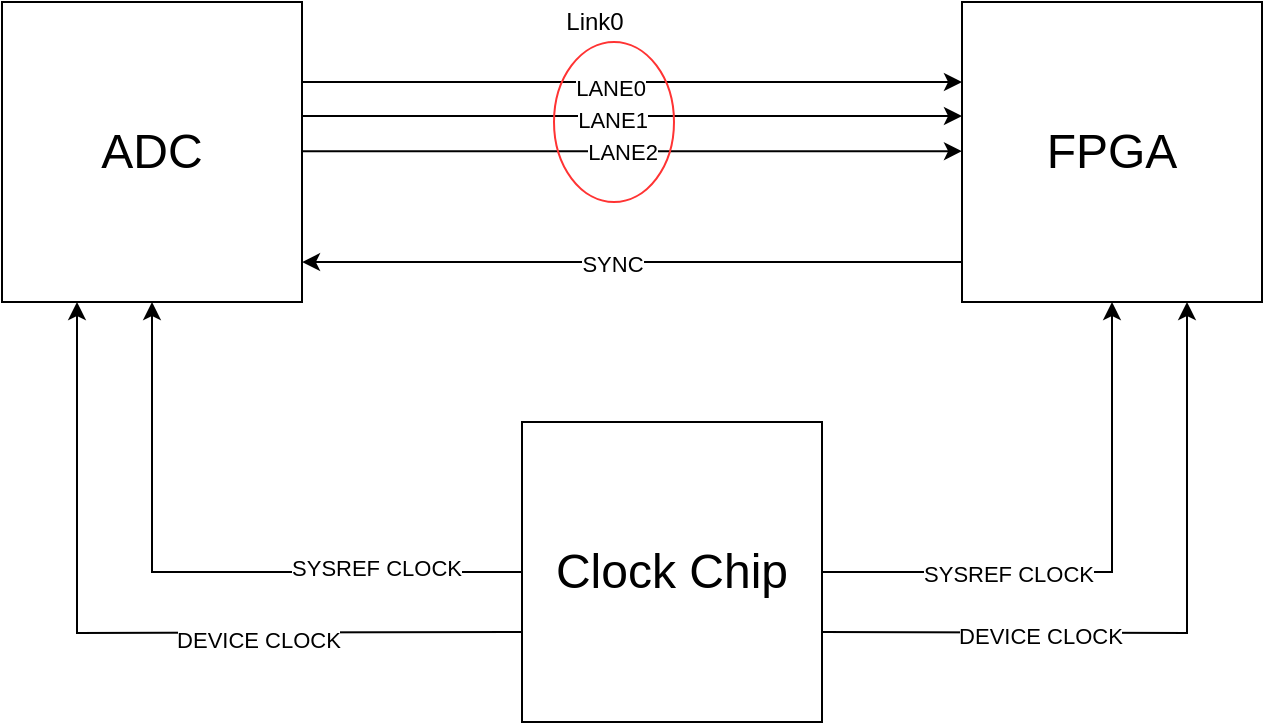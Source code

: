 <mxfile version="13.6.5">
    <diagram id="lRks9pRNfVB5nJKFXz4d" name="Page-1">
        <mxGraphModel dx="706" dy="770" grid="1" gridSize="10" guides="1" tooltips="1" connect="1" arrows="1" fold="1" page="1" pageScale="1" pageWidth="1100" pageHeight="850" math="0" shadow="0">
            <root>
                <mxCell id="0"/>
                <mxCell id="1" parent="0"/>
                <mxCell id="14" style="edgeStyle=orthogonalEdgeStyle;rounded=0;orthogonalLoop=1;jettySize=auto;html=1;" edge="1" parent="1" source="2" target="4">
                    <mxGeometry relative="1" as="geometry">
                        <Array as="points">
                            <mxPoint x="460" y="180"/>
                            <mxPoint x="460" y="180"/>
                        </Array>
                    </mxGeometry>
                </mxCell>
                <mxCell id="19" value="LANE0" style="edgeLabel;html=1;align=center;verticalAlign=middle;resizable=0;points=[];" vertex="1" connectable="0" parent="14">
                    <mxGeometry x="0.273" y="-56" relative="1" as="geometry">
                        <mxPoint x="-56" y="-53" as="offset"/>
                    </mxGeometry>
                </mxCell>
                <mxCell id="2" value="&lt;font style=&quot;font-size: 24px&quot;&gt;ADC&lt;/font&gt;" style="whiteSpace=wrap;html=1;aspect=fixed;" vertex="1" parent="1">
                    <mxGeometry x="100" y="140" width="150" height="150" as="geometry"/>
                </mxCell>
                <mxCell id="5" style="edgeStyle=orthogonalEdgeStyle;rounded=0;orthogonalLoop=1;jettySize=auto;html=1;entryX=0.5;entryY=1;entryDx=0;entryDy=0;" edge="1" parent="1" source="3" target="2">
                    <mxGeometry relative="1" as="geometry"/>
                </mxCell>
                <mxCell id="9" value="SYSREF CLOCK" style="edgeLabel;html=1;align=center;verticalAlign=middle;resizable=0;points=[];" vertex="1" connectable="0" parent="5">
                    <mxGeometry x="-0.544" y="-2" relative="1" as="geometry">
                        <mxPoint as="offset"/>
                    </mxGeometry>
                </mxCell>
                <mxCell id="6" style="edgeStyle=orthogonalEdgeStyle;rounded=0;orthogonalLoop=1;jettySize=auto;html=1;entryX=0.5;entryY=1;entryDx=0;entryDy=0;" edge="1" parent="1" source="3" target="4">
                    <mxGeometry relative="1" as="geometry"/>
                </mxCell>
                <mxCell id="11" value="SYSREF CLOCK" style="edgeLabel;html=1;align=center;verticalAlign=middle;resizable=0;points=[];" vertex="1" connectable="0" parent="6">
                    <mxGeometry x="-0.336" y="-1" relative="1" as="geometry">
                        <mxPoint as="offset"/>
                    </mxGeometry>
                </mxCell>
                <mxCell id="3" value="&lt;font style=&quot;font-size: 24px&quot;&gt;Clock Chip&lt;/font&gt;" style="whiteSpace=wrap;html=1;aspect=fixed;" vertex="1" parent="1">
                    <mxGeometry x="360" y="350" width="150" height="150" as="geometry"/>
                </mxCell>
                <mxCell id="4" value="&lt;font style=&quot;font-size: 24px&quot;&gt;FPGA&lt;/font&gt;" style="whiteSpace=wrap;html=1;aspect=fixed;" vertex="1" parent="1">
                    <mxGeometry x="580" y="140" width="150" height="150" as="geometry"/>
                </mxCell>
                <mxCell id="7" style="edgeStyle=orthogonalEdgeStyle;rounded=0;orthogonalLoop=1;jettySize=auto;html=1;entryX=0.75;entryY=1;entryDx=0;entryDy=0;" edge="1" parent="1" target="4">
                    <mxGeometry relative="1" as="geometry">
                        <mxPoint x="510" y="455" as="sourcePoint"/>
                        <mxPoint x="655" y="320" as="targetPoint"/>
                    </mxGeometry>
                </mxCell>
                <mxCell id="12" value="DEVICE CLOCK" style="edgeLabel;html=1;align=center;verticalAlign=middle;resizable=0;points=[];" vertex="1" connectable="0" parent="7">
                    <mxGeometry x="-0.373" y="-1" relative="1" as="geometry">
                        <mxPoint as="offset"/>
                    </mxGeometry>
                </mxCell>
                <mxCell id="8" style="edgeStyle=orthogonalEdgeStyle;rounded=0;orthogonalLoop=1;jettySize=auto;html=1;entryX=0.25;entryY=1;entryDx=0;entryDy=0;" edge="1" parent="1" target="2">
                    <mxGeometry relative="1" as="geometry">
                        <mxPoint x="360" y="455" as="sourcePoint"/>
                        <mxPoint x="175" y="320" as="targetPoint"/>
                    </mxGeometry>
                </mxCell>
                <mxCell id="13" value="DEVICE CLOCK" style="edgeLabel;html=1;align=center;verticalAlign=middle;resizable=0;points=[];" vertex="1" connectable="0" parent="8">
                    <mxGeometry x="-0.319" y="3" relative="1" as="geometry">
                        <mxPoint as="offset"/>
                    </mxGeometry>
                </mxCell>
                <mxCell id="15" style="edgeStyle=orthogonalEdgeStyle;rounded=0;orthogonalLoop=1;jettySize=auto;html=1;" edge="1" parent="1">
                    <mxGeometry relative="1" as="geometry">
                        <mxPoint x="250.0" y="214.58" as="sourcePoint"/>
                        <mxPoint x="580" y="214.58" as="targetPoint"/>
                        <Array as="points">
                            <mxPoint x="460" y="214.58"/>
                            <mxPoint x="460" y="214.58"/>
                        </Array>
                    </mxGeometry>
                </mxCell>
                <mxCell id="22" value="LANE2" style="edgeLabel;html=1;align=center;verticalAlign=middle;resizable=0;points=[];" vertex="1" connectable="0" parent="15">
                    <mxGeometry x="0.273" y="59" relative="1" as="geometry">
                        <mxPoint x="-50" y="59.42" as="offset"/>
                    </mxGeometry>
                </mxCell>
                <mxCell id="16" style="edgeStyle=orthogonalEdgeStyle;rounded=0;orthogonalLoop=1;jettySize=auto;html=1;" edge="1" parent="1">
                    <mxGeometry relative="1" as="geometry">
                        <mxPoint x="250.0" y="197" as="sourcePoint"/>
                        <mxPoint x="580" y="197" as="targetPoint"/>
                        <Array as="points">
                            <mxPoint x="460" y="197"/>
                            <mxPoint x="460" y="197"/>
                        </Array>
                    </mxGeometry>
                </mxCell>
                <mxCell id="20" value="LANE1" style="edgeLabel;html=1;align=center;verticalAlign=middle;resizable=0;points=[];" vertex="1" connectable="0" parent="16">
                    <mxGeometry x="0.273" y="-55" relative="1" as="geometry">
                        <mxPoint x="-55" y="-53" as="offset"/>
                    </mxGeometry>
                </mxCell>
                <mxCell id="17" style="edgeStyle=orthogonalEdgeStyle;rounded=0;orthogonalLoop=1;jettySize=auto;html=1;entryX=1;entryY=0.867;entryDx=0;entryDy=0;entryPerimeter=0;" edge="1" parent="1" source="4" target="2">
                    <mxGeometry relative="1" as="geometry">
                        <mxPoint x="260.0" y="224.58" as="sourcePoint"/>
                        <mxPoint x="590" y="224.58" as="targetPoint"/>
                        <Array as="points">
                            <mxPoint x="410" y="270"/>
                            <mxPoint x="410" y="270"/>
                        </Array>
                    </mxGeometry>
                </mxCell>
                <mxCell id="18" value="SYNC" style="edgeLabel;html=1;align=center;verticalAlign=middle;resizable=0;points=[];" vertex="1" connectable="0" parent="17">
                    <mxGeometry x="0.06" y="1" relative="1" as="geometry">
                        <mxPoint as="offset"/>
                    </mxGeometry>
                </mxCell>
                <mxCell id="24" value="" style="ellipse;whiteSpace=wrap;html=1;fillColor=none;strokeColor=#FF3333;" vertex="1" parent="1">
                    <mxGeometry x="376" y="160" width="60" height="80" as="geometry"/>
                </mxCell>
                <mxCell id="27" value="Link0" style="text;html=1;align=center;verticalAlign=middle;resizable=0;points=[];autosize=1;" vertex="1" parent="1">
                    <mxGeometry x="376" y="140" width="40" height="20" as="geometry"/>
                </mxCell>
            </root>
        </mxGraphModel>
    </diagram>
</mxfile>
